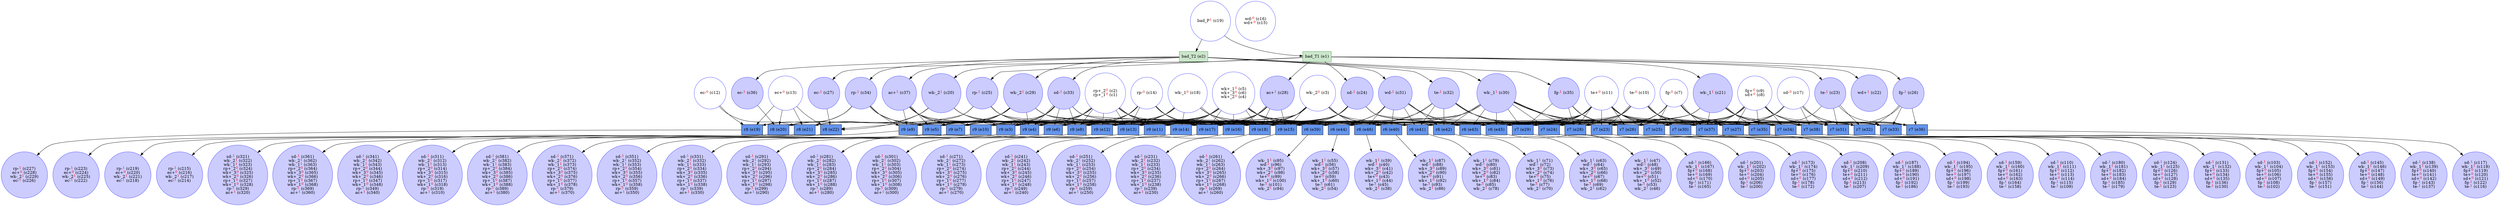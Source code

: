 digraph test {
  c1 -> e3;
  c1 -> e4;
  c1 -> e5;
  c1 -> e6;
  c1 -> e7;
  c1 -> e8;
  c1 -> e9;
  c1 -> e10;
  c1 -> e11;
  c1 -> e12;
  c1 -> e13;
  c1 -> e14;
  c1 -> e15;
  c1 -> e16;
  c1 -> e17;
  c1 -> e18;
  c3 -> e3;
  c3 -> e6;
  c3 -> e8;
  c3 -> e10;
  c3 -> e14;
  c3 -> e15;
  c3 -> e16;
  c3 -> e18;
  c3 -> e40;
  c3 -> e42;
  c3 -> e45;
  c3 -> e46;
  c4 -> e3;
  c4 -> e4;
  c4 -> e5;
  c4 -> e6;
  c4 -> e7;
  c4 -> e8;
  c4 -> e9;
  c4 -> e10;
  c4 -> e11;
  c4 -> e12;
  c4 -> e13;
  c4 -> e14;
  c4 -> e15;
  c4 -> e16;
  c4 -> e17;
  c4 -> e18;
  c4 -> e39;
  c4 -> e40;
  c4 -> e41;
  c4 -> e42;
  c4 -> e43;
  c4 -> e44;
  c4 -> e45;
  c4 -> e46;
  c7 -> e23;
  c7 -> e24;
  c7 -> e25;
  c7 -> e27;
  c7 -> e31;
  c7 -> e35;
  c7 -> e37;
  c7 -> e38;
  c8 -> e23;
  c8 -> e24;
  c8 -> e25;
  c8 -> e26;
  c8 -> e27;
  c8 -> e28;
  c8 -> e29;
  c8 -> e30;
  c8 -> e31;
  c8 -> e32;
  c8 -> e33;
  c8 -> e34;
  c8 -> e35;
  c8 -> e36;
  c8 -> e37;
  c8 -> e38;
  c10 -> e23;
  c10 -> e27;
  c10 -> e28;
  c10 -> e30;
  c10 -> e33;
  c10 -> e34;
  c10 -> e37;
  c10 -> e38;
  c10 -> e40;
  c10 -> e43;
  c10 -> e44;
  c10 -> e45;
  c11 -> e23;
  c11 -> e24;
  c11 -> e25;
  c11 -> e26;
  c11 -> e27;
  c11 -> e28;
  c11 -> e29;
  c11 -> e30;
  c11 -> e31;
  c11 -> e32;
  c11 -> e33;
  c11 -> e34;
  c11 -> e35;
  c11 -> e36;
  c11 -> e37;
  c11 -> e38;
  c11 -> e39;
  c11 -> e40;
  c11 -> e41;
  c11 -> e42;
  c11 -> e43;
  c11 -> e44;
  c11 -> e45;
  c11 -> e46;
  c12 -> e19;
  c12 -> e21;
  c13 -> e19;
  c13 -> e20;
  c13 -> e21;
  c13 -> e22;
  c14 -> e4;
  c14 -> e6;
  c14 -> e7;
  c14 -> e8;
  c14 -> e13;
  c14 -> e15;
  c14 -> e16;
  c14 -> e17;
  c17 -> e25;
  c17 -> e26;
  c17 -> e27;
  c17 -> e30;
  c17 -> e31;
  c17 -> e33;
  c17 -> e36;
  c17 -> e38;
  c18 -> e6;
  c18 -> e7;
  c18 -> e9;
  c18 -> e10;
  c18 -> e12;
  c18 -> e13;
  c18 -> e14;
  c18 -> e16;
  c18 -> e39;
  c18 -> e40;
  c18 -> e44;
  c18 -> e46;
  c19 -> e2;
  c19 -> e1;
  e1 -> c20;
  c20 -> e11;
  c20 -> e12;
  c20 -> e13;
  c20 -> e17;
  c20 -> e21;
  c20 -> e22;
  e1 -> c21;
  c21 -> e11;
  c21 -> e15;
  c21 -> e17;
  c21 -> e18;
  c21 -> e31;
  c21 -> e32;
  c21 -> e33;
  c21 -> e34;
  c21 -> e35;
  c21 -> e36;
  c21 -> e37;
  c21 -> e38;
  e1 -> c22;
  e1 -> c23;
  c23 -> e31;
  c23 -> e32;
  c23 -> e35;
  c23 -> e36;
  e1 -> c24;
  c24 -> e11;
  c24 -> e12;
  c24 -> e13;
  c24 -> e14;
  c24 -> e15;
  c24 -> e16;
  c24 -> e17;
  c24 -> e18;
  c24 -> e32;
  c24 -> e34;
  c24 -> e35;
  c24 -> e37;
  e1 -> c25;
  c25 -> e11;
  c25 -> e12;
  c25 -> e14;
  c25 -> e18;
  c25 -> e21;
  c25 -> e22;
  e1 -> c26;
  c26 -> e32;
  c26 -> e33;
  c26 -> e34;
  c26 -> e36;
  e1 -> c27;
  c27 -> e22;
  e1 -> c28;
  c28 -> e11;
  c28 -> e12;
  c28 -> e13;
  c28 -> e14;
  c28 -> e15;
  c28 -> e16;
  c28 -> e17;
  c28 -> e18;
  e2 -> c29;
  c29 -> e4;
  c29 -> e5;
  c29 -> e7;
  c29 -> e9;
  c29 -> e19;
  c29 -> e20;
  c29 -> e39;
  c29 -> e41;
  c29 -> e43;
  c29 -> e44;
  e2 -> c30;
  c30 -> e3;
  c30 -> e4;
  c30 -> e5;
  c30 -> e8;
  c30 -> e23;
  c30 -> e24;
  c30 -> e25;
  c30 -> e26;
  c30 -> e27;
  c30 -> e28;
  c30 -> e29;
  c30 -> e30;
  c30 -> e41;
  c30 -> e42;
  c30 -> e43;
  c30 -> e45;
  e2 -> c31;
  c31 -> e39;
  c31 -> e40;
  c31 -> e41;
  c31 -> e42;
  c31 -> e43;
  c31 -> e44;
  c31 -> e45;
  c31 -> e46;
  e2 -> c32;
  c32 -> e24;
  c32 -> e25;
  c32 -> e26;
  c32 -> e29;
  c32 -> e39;
  c32 -> e41;
  c32 -> e42;
  c32 -> e46;
  e2 -> c33;
  c33 -> e3;
  c33 -> e4;
  c33 -> e5;
  c33 -> e6;
  c33 -> e7;
  c33 -> e8;
  c33 -> e9;
  c33 -> e10;
  c33 -> e23;
  c33 -> e24;
  c33 -> e28;
  c33 -> e29;
  e2 -> c34;
  c34 -> e3;
  c34 -> e5;
  c34 -> e9;
  c34 -> e10;
  c34 -> e19;
  c34 -> e20;
  e2 -> c35;
  c35 -> e26;
  c35 -> e28;
  c35 -> e29;
  c35 -> e30;
  e2 -> c36;
  c36 -> e20;
  e2 -> c37;
  c37 -> e3;
  c37 -> e4;
  c37 -> e5;
  c37 -> e6;
  c37 -> e7;
  c37 -> e8;
  c37 -> e9;
  c37 -> e10;
  e46 -> c38;
  e45 -> c46;
  e44 -> c54;
  e43 -> c62;
  e42 -> c70;
  e41 -> c78;
  e40 -> c86;
  e39 -> c94;
  e38 -> c102;
  e37 -> c109;
  e36 -> c116;
  e35 -> c123;
  e34 -> c130;
  e33 -> c137;
  e32 -> c144;
  e31 -> c151;
  e30 -> c158;
  e29 -> c165;
  e28 -> c172;
  e27 -> c179;
  e26 -> c186;
  e25 -> c193;
  e24 -> c200;
  e23 -> c207;
  e22 -> c214;
  e21 -> c218;
  e20 -> c222;
  e19 -> c226;
  e18 -> c230;
  e17 -> c240;
  e16 -> c250;
  e15 -> c260;
  e14 -> c270;
  e13 -> c280;
  e12 -> c290;
  e11 -> c300;
  e10 -> c310;
  e9 -> c320;
  e8 -> c330;
  e7 -> c340;
  e6 -> c350;
  e5 -> c360;
  e4 -> c370;
  e3 -> c380;
  c1 [color= "#4040ff"fillcolor="transparent" label= <<FONT COLOR ="black">rp+_2</FONT><FONT COLOR="red"><SUP>0</SUP></FONT><FONT COLOR="black"> (c2)</FONT><BR/><FONT COLOR ="black">rp+_1</FONT><FONT COLOR="red"><SUP>0</SUP></FONT><FONT COLOR="black"> (c1)</FONT>> shape=circle style=filled];
  c3 [color= "#4040ff"fillcolor="transparent" label= <<FONT COLOR ="black">wk-_2</FONT><FONT COLOR="red"><SUP>0</SUP></FONT><FONT COLOR="black"> (c3)</FONT>> shape=circle style=filled];
  c4 [color= "#4040ff"fillcolor="transparent" label= <<FONT COLOR ="black">wk+_1</FONT><FONT COLOR="red"><SUP>0</SUP></FONT><FONT COLOR="black"> (c5)</FONT><BR/><FONT COLOR ="black">wk+_3</FONT><FONT COLOR="red"><SUP>0</SUP></FONT><FONT COLOR="black"> (c6)</FONT><BR/><FONT COLOR ="black">wk+_2</FONT><FONT COLOR="red"><SUP>0</SUP></FONT><FONT COLOR="black"> (c4)</FONT>> shape=circle style=filled];
  c7 [color= "#4040ff"fillcolor="transparent" label= <<FONT COLOR ="black">fg-</FONT><FONT COLOR="red"><SUP>0</SUP></FONT><FONT COLOR="black"> (c7)</FONT>> shape=circle style=filled];
  c8 [color= "#4040ff"fillcolor="transparent" label= <<FONT COLOR ="black">fg+</FONT><FONT COLOR="red"><SUP>0</SUP></FONT><FONT COLOR="black"> (c9)</FONT><BR/><FONT COLOR ="black">sd+</FONT><FONT COLOR="red"><SUP>0</SUP></FONT><FONT COLOR="black"> (c8)</FONT>> shape=circle style=filled];
  c10 [color= "#4040ff"fillcolor="transparent" label= <<FONT COLOR ="black">te-</FONT><FONT COLOR="red"><SUP>0</SUP></FONT><FONT COLOR="black"> (c10)</FONT>> shape=circle style=filled];
  c11 [color= "#4040ff"fillcolor="transparent" label= <<FONT COLOR ="black">te+</FONT><FONT COLOR="red"><SUP>0</SUP></FONT><FONT COLOR="black"> (c11)</FONT>> shape=circle style=filled];
  c12 [color= "#4040ff"fillcolor="transparent" label= <<FONT COLOR ="black">ec-</FONT><FONT COLOR="red"><SUP>0</SUP></FONT><FONT COLOR="black"> (c12)</FONT>> shape=circle style=filled];
  c13 [color= "#4040ff"fillcolor="transparent" label= <<FONT COLOR ="black">ec+</FONT><FONT COLOR="red"><SUP>0</SUP></FONT><FONT COLOR="black"> (c13)</FONT>> shape=circle style=filled];
  c14 [color= "#4040ff"fillcolor="transparent" label= <<FONT COLOR ="black">rp-</FONT><FONT COLOR="red"><SUP>0</SUP></FONT><FONT COLOR="black"> (c14)</FONT>> shape=circle style=filled];
  c15 [color= "#4040ff"fillcolor="transparent" label= <<FONT COLOR ="black">wd-</FONT><FONT COLOR="red"><SUP>0</SUP></FONT><FONT COLOR="black"> (c16)</FONT><BR/><FONT COLOR ="black">wd+</FONT><FONT COLOR="red"><SUP>0</SUP></FONT><FONT COLOR="black"> (c15)</FONT>> shape=circle style=filled];
  c17 [color= "#4040ff"fillcolor="transparent" label= <<FONT COLOR ="black">sd-</FONT><FONT COLOR="red"><SUP>0</SUP></FONT><FONT COLOR="black"> (c17)</FONT>> shape=circle style=filled];
  c18 [color= "#4040ff"fillcolor="transparent" label= <<FONT COLOR ="black">wk-_1</FONT><FONT COLOR="red"><SUP>0</SUP></FONT><FONT COLOR="black"> (c18)</FONT>> shape=circle style=filled];
  c19 [color= "#4040ff"fillcolor="transparent" label= <<FONT COLOR ="black">bad_P</FONT><FONT COLOR="red"><SUP>1</SUP></FONT><FONT COLOR="black"> (c19)</FONT>> shape=circle style=filled];
  c20 [color= "#4040ff"fillcolor="#ccccff" label= <<FONT COLOR ="black">wk-_2</FONT><FONT COLOR="red"><SUP>1</SUP></FONT><FONT COLOR="black"> (c20)</FONT>> shape=circle style=filled];
  c21 [color= "#4040ff"fillcolor="#ccccff" label= <<FONT COLOR ="black">wk-_1</FONT><FONT COLOR="red"><SUP>1</SUP></FONT><FONT COLOR="black"> (c21)</FONT>> shape=circle style=filled];
  c22 [color= "#4040ff"fillcolor="#ccccff" label= <<FONT COLOR ="black">wd+</FONT><FONT COLOR="red"><SUP>1</SUP></FONT><FONT COLOR="black"> (c22)</FONT>> shape=circle style=filled];
  c23 [color= "#4040ff"fillcolor="#ccccff" label= <<FONT COLOR ="black">te-</FONT><FONT COLOR="red"><SUP>1</SUP></FONT><FONT COLOR="black"> (c23)</FONT>> shape=circle style=filled];
  c24 [color= "#4040ff"fillcolor="#ccccff" label= <<FONT COLOR ="black">sd-</FONT><FONT COLOR="red"><SUP>1</SUP></FONT><FONT COLOR="black"> (c24)</FONT>> shape=circle style=filled];
  c25 [color= "#4040ff"fillcolor="#ccccff" label= <<FONT COLOR ="black">rp-</FONT><FONT COLOR="red"><SUP>1</SUP></FONT><FONT COLOR="black"> (c25)</FONT>> shape=circle style=filled];
  c26 [color= "#4040ff"fillcolor="#ccccff" label= <<FONT COLOR ="black">fg-</FONT><FONT COLOR="red"><SUP>1</SUP></FONT><FONT COLOR="black"> (c26)</FONT>> shape=circle style=filled];
  c27 [color= "#4040ff"fillcolor="#ccccff" label= <<FONT COLOR ="black">ec-</FONT><FONT COLOR="red"><SUP>1</SUP></FONT><FONT COLOR="black"> (c27)</FONT>> shape=circle style=filled];
  c28 [color= "#4040ff"fillcolor="#ccccff" label= <<FONT COLOR ="black">ac+</FONT><FONT COLOR="red"><SUP>1</SUP></FONT><FONT COLOR="black"> (c28)</FONT>> shape=circle style=filled];
  c29 [color= "#4040ff"fillcolor="#ccccff" label= <<FONT COLOR ="black">wk-_2</FONT><FONT COLOR="red"><SUP>1</SUP></FONT><FONT COLOR="black"> (c29)</FONT>> shape=circle style=filled];
  c30 [color= "#4040ff"fillcolor="#ccccff" label= <<FONT COLOR ="black">wk-_1</FONT><FONT COLOR="red"><SUP>1</SUP></FONT><FONT COLOR="black"> (c30)</FONT>> shape=circle style=filled];
  c31 [color= "#4040ff"fillcolor="#ccccff" label= <<FONT COLOR ="black">wd-</FONT><FONT COLOR="red"><SUP>1</SUP></FONT><FONT COLOR="black"> (c31)</FONT>> shape=circle style=filled];
  c32 [color= "#4040ff"fillcolor="#ccccff" label= <<FONT COLOR ="black">te-</FONT><FONT COLOR="red"><SUP>1</SUP></FONT><FONT COLOR="black"> (c32)</FONT>> shape=circle style=filled];
  c33 [color= "#4040ff"fillcolor="#ccccff" label= <<FONT COLOR ="black">sd-</FONT><FONT COLOR="red"><SUP>1</SUP></FONT><FONT COLOR="black"> (c33)</FONT>> shape=circle style=filled];
  c34 [color= "#4040ff"fillcolor="#ccccff" label= <<FONT COLOR ="black">rp-</FONT><FONT COLOR="red"><SUP>1</SUP></FONT><FONT COLOR="black"> (c34)</FONT>> shape=circle style=filled];
  c35 [color= "#4040ff"fillcolor="#ccccff" label= <<FONT COLOR ="black">fg-</FONT><FONT COLOR="red"><SUP>1</SUP></FONT><FONT COLOR="black"> (c35)</FONT>> shape=circle style=filled];
  c36 [color= "#4040ff"fillcolor="#ccccff" label= <<FONT COLOR ="black">ec-</FONT><FONT COLOR="red"><SUP>1</SUP></FONT><FONT COLOR="black"> (c36)</FONT>> shape=circle style=filled];
  c37 [color= "#4040ff"fillcolor="#ccccff" label= <<FONT COLOR ="black">ac+</FONT><FONT COLOR="red"><SUP>1</SUP></FONT><FONT COLOR="black"> (c37)</FONT>> shape=circle style=filled];
  c38 [color= "#4040ff"fillcolor="#ccccff" label= <<FONT COLOR ="black">wk-_1</FONT><FONT COLOR="red"><SUP>1</SUP></FONT><FONT COLOR="black"> (c39)</FONT><BR/><FONT COLOR ="black">wd-</FONT><FONT COLOR="red"><SUP>1</SUP></FONT><FONT COLOR="black"> (c40)</FONT><BR/><FONT COLOR ="black">wk+_3</FONT><FONT COLOR="red"><SUP>0</SUP></FONT><FONT COLOR="black"> (c41)</FONT><BR/><FONT COLOR ="black">wk+_2</FONT><FONT COLOR="red"><SUP>0</SUP></FONT><FONT COLOR="black"> (c42)</FONT><BR/><FONT COLOR ="black">te+</FONT><FONT COLOR="red"><SUP>0</SUP></FONT><FONT COLOR="black"> (c43)</FONT><BR/><FONT COLOR ="black">wk+_1</FONT><FONT COLOR="red"><SUP>0</SUP></FONT><FONT COLOR="black"> (c44)</FONT><BR/><FONT COLOR ="black">te-</FONT><FONT COLOR="red"><SUP>1</SUP></FONT><FONT COLOR="black"> (c45)</FONT><BR/><FONT COLOR ="black">wk-_2</FONT><FONT COLOR="red"><SUP>1</SUP></FONT><FONT COLOR="black"> (c38)</FONT>> shape=circle style=filled];
  c46 [color= "#4040ff"fillcolor="#ccccff" label= <<FONT COLOR ="black">wk-_1</FONT><FONT COLOR="red"><SUP>1</SUP></FONT><FONT COLOR="black"> (c47)</FONT><BR/><FONT COLOR ="black">wd-</FONT><FONT COLOR="red"><SUP>1</SUP></FONT><FONT COLOR="black"> (c48)</FONT><BR/><FONT COLOR ="black">wk+_3</FONT><FONT COLOR="red"><SUP>0</SUP></FONT><FONT COLOR="black"> (c49)</FONT><BR/><FONT COLOR ="black">wk+_2</FONT><FONT COLOR="red"><SUP>0</SUP></FONT><FONT COLOR="black"> (c50)</FONT><BR/><FONT COLOR ="black">te+</FONT><FONT COLOR="red"><SUP>0</SUP></FONT><FONT COLOR="black"> (c51)</FONT><BR/><FONT COLOR ="black">wk+_1</FONT><FONT COLOR="red"><SUP>0</SUP></FONT><FONT COLOR="black"> (c52)</FONT><BR/><FONT COLOR ="black">te-</FONT><FONT COLOR="red"><SUP>1</SUP></FONT><FONT COLOR="black"> (c53)</FONT><BR/><FONT COLOR ="black">wk-_2</FONT><FONT COLOR="red"><SUP>1</SUP></FONT><FONT COLOR="black"> (c46)</FONT>> shape=circle style=filled];
  c54 [color= "#4040ff"fillcolor="#ccccff" label= <<FONT COLOR ="black">wk-_1</FONT><FONT COLOR="red"><SUP>1</SUP></FONT><FONT COLOR="black"> (c55)</FONT><BR/><FONT COLOR ="black">wd-</FONT><FONT COLOR="red"><SUP>1</SUP></FONT><FONT COLOR="black"> (c56)</FONT><BR/><FONT COLOR ="black">wk+_3</FONT><FONT COLOR="red"><SUP>0</SUP></FONT><FONT COLOR="black"> (c57)</FONT><BR/><FONT COLOR ="black">wk+_2</FONT><FONT COLOR="red"><SUP>0</SUP></FONT><FONT COLOR="black"> (c58)</FONT><BR/><FONT COLOR ="black">te+</FONT><FONT COLOR="red"><SUP>0</SUP></FONT><FONT COLOR="black"> (c59)</FONT><BR/><FONT COLOR ="black">wk+_1</FONT><FONT COLOR="red"><SUP>0</SUP></FONT><FONT COLOR="black"> (c60)</FONT><BR/><FONT COLOR ="black">te-</FONT><FONT COLOR="red"><SUP>1</SUP></FONT><FONT COLOR="black"> (c61)</FONT><BR/><FONT COLOR ="black">wk-_2</FONT><FONT COLOR="red"><SUP>1</SUP></FONT><FONT COLOR="black"> (c54)</FONT>> shape=circle style=filled];
  c62 [color= "#4040ff"fillcolor="#ccccff" label= <<FONT COLOR ="black">wk-_1</FONT><FONT COLOR="red"><SUP>1</SUP></FONT><FONT COLOR="black"> (c63)</FONT><BR/><FONT COLOR ="black">wd-</FONT><FONT COLOR="red"><SUP>1</SUP></FONT><FONT COLOR="black"> (c64)</FONT><BR/><FONT COLOR ="black">wk+_3</FONT><FONT COLOR="red"><SUP>0</SUP></FONT><FONT COLOR="black"> (c65)</FONT><BR/><FONT COLOR ="black">wk+_2</FONT><FONT COLOR="red"><SUP>0</SUP></FONT><FONT COLOR="black"> (c66)</FONT><BR/><FONT COLOR ="black">te+</FONT><FONT COLOR="red"><SUP>0</SUP></FONT><FONT COLOR="black"> (c67)</FONT><BR/><FONT COLOR ="black">wk+_1</FONT><FONT COLOR="red"><SUP>0</SUP></FONT><FONT COLOR="black"> (c68)</FONT><BR/><FONT COLOR ="black">te-</FONT><FONT COLOR="red"><SUP>1</SUP></FONT><FONT COLOR="black"> (c69)</FONT><BR/><FONT COLOR ="black">wk-_2</FONT><FONT COLOR="red"><SUP>1</SUP></FONT><FONT COLOR="black"> (c62)</FONT>> shape=circle style=filled];
  c70 [color= "#4040ff"fillcolor="#ccccff" label= <<FONT COLOR ="black">wk-_1</FONT><FONT COLOR="red"><SUP>1</SUP></FONT><FONT COLOR="black"> (c71)</FONT><BR/><FONT COLOR ="black">wd-</FONT><FONT COLOR="red"><SUP>1</SUP></FONT><FONT COLOR="black"> (c72)</FONT><BR/><FONT COLOR ="black">wk+_3</FONT><FONT COLOR="red"><SUP>0</SUP></FONT><FONT COLOR="black"> (c73)</FONT><BR/><FONT COLOR ="black">wk+_2</FONT><FONT COLOR="red"><SUP>0</SUP></FONT><FONT COLOR="black"> (c74)</FONT><BR/><FONT COLOR ="black">te+</FONT><FONT COLOR="red"><SUP>0</SUP></FONT><FONT COLOR="black"> (c75)</FONT><BR/><FONT COLOR ="black">wk+_1</FONT><FONT COLOR="red"><SUP>0</SUP></FONT><FONT COLOR="black"> (c76)</FONT><BR/><FONT COLOR ="black">te-</FONT><FONT COLOR="red"><SUP>1</SUP></FONT><FONT COLOR="black"> (c77)</FONT><BR/><FONT COLOR ="black">wk-_2</FONT><FONT COLOR="red"><SUP>1</SUP></FONT><FONT COLOR="black"> (c70)</FONT>> shape=circle style=filled];
  c78 [color= "#4040ff"fillcolor="#ccccff" label= <<FONT COLOR ="black">wk-_1</FONT><FONT COLOR="red"><SUP>1</SUP></FONT><FONT COLOR="black"> (c79)</FONT><BR/><FONT COLOR ="black">wd-</FONT><FONT COLOR="red"><SUP>1</SUP></FONT><FONT COLOR="black"> (c80)</FONT><BR/><FONT COLOR ="black">wk+_3</FONT><FONT COLOR="red"><SUP>0</SUP></FONT><FONT COLOR="black"> (c81)</FONT><BR/><FONT COLOR ="black">wk+_2</FONT><FONT COLOR="red"><SUP>0</SUP></FONT><FONT COLOR="black"> (c82)</FONT><BR/><FONT COLOR ="black">te+</FONT><FONT COLOR="red"><SUP>0</SUP></FONT><FONT COLOR="black"> (c83)</FONT><BR/><FONT COLOR ="black">wk+_1</FONT><FONT COLOR="red"><SUP>0</SUP></FONT><FONT COLOR="black"> (c84)</FONT><BR/><FONT COLOR ="black">te-</FONT><FONT COLOR="red"><SUP>1</SUP></FONT><FONT COLOR="black"> (c85)</FONT><BR/><FONT COLOR ="black">wk-_2</FONT><FONT COLOR="red"><SUP>1</SUP></FONT><FONT COLOR="black"> (c78)</FONT>> shape=circle style=filled];
  c86 [color= "#4040ff"fillcolor="#ccccff" label= <<FONT COLOR ="black">wk-_1</FONT><FONT COLOR="red"><SUP>1</SUP></FONT><FONT COLOR="black"> (c87)</FONT><BR/><FONT COLOR ="black">wd-</FONT><FONT COLOR="red"><SUP>1</SUP></FONT><FONT COLOR="black"> (c88)</FONT><BR/><FONT COLOR ="black">wk+_3</FONT><FONT COLOR="red"><SUP>0</SUP></FONT><FONT COLOR="black"> (c89)</FONT><BR/><FONT COLOR ="black">wk+_2</FONT><FONT COLOR="red"><SUP>0</SUP></FONT><FONT COLOR="black"> (c90)</FONT><BR/><FONT COLOR ="black">te+</FONT><FONT COLOR="red"><SUP>0</SUP></FONT><FONT COLOR="black"> (c91)</FONT><BR/><FONT COLOR ="black">wk+_1</FONT><FONT COLOR="red"><SUP>0</SUP></FONT><FONT COLOR="black"> (c92)</FONT><BR/><FONT COLOR ="black">te-</FONT><FONT COLOR="red"><SUP>1</SUP></FONT><FONT COLOR="black"> (c93)</FONT><BR/><FONT COLOR ="black">wk-_2</FONT><FONT COLOR="red"><SUP>1</SUP></FONT><FONT COLOR="black"> (c86)</FONT>> shape=circle style=filled];
  c94 [color= "#4040ff"fillcolor="#ccccff" label= <<FONT COLOR ="black">wk-_1</FONT><FONT COLOR="red"><SUP>1</SUP></FONT><FONT COLOR="black"> (c95)</FONT><BR/><FONT COLOR ="black">wd-</FONT><FONT COLOR="red"><SUP>1</SUP></FONT><FONT COLOR="black"> (c96)</FONT><BR/><FONT COLOR ="black">wk+_3</FONT><FONT COLOR="red"><SUP>0</SUP></FONT><FONT COLOR="black"> (c97)</FONT><BR/><FONT COLOR ="black">wk+_2</FONT><FONT COLOR="red"><SUP>0</SUP></FONT><FONT COLOR="black"> (c98)</FONT><BR/><FONT COLOR ="black">te+</FONT><FONT COLOR="red"><SUP>0</SUP></FONT><FONT COLOR="black"> (c99)</FONT><BR/><FONT COLOR ="black">wk+_1</FONT><FONT COLOR="red"><SUP>0</SUP></FONT><FONT COLOR="black"> (c100)</FONT><BR/><FONT COLOR ="black">te-</FONT><FONT COLOR="red"><SUP>1</SUP></FONT><FONT COLOR="black"> (c101)</FONT><BR/><FONT COLOR ="black">wk-_2</FONT><FONT COLOR="red"><SUP>1</SUP></FONT><FONT COLOR="black"> (c94)</FONT>> shape=circle style=filled];
  c102 [color= "#4040ff"fillcolor="#ccccff" label= <<FONT COLOR ="black">sd-</FONT><FONT COLOR="red"><SUP>1</SUP></FONT><FONT COLOR="black"> (c103)</FONT><BR/><FONT COLOR ="black">wk-_1</FONT><FONT COLOR="red"><SUP>1</SUP></FONT><FONT COLOR="black"> (c104)</FONT><BR/><FONT COLOR ="black">fg+</FONT><FONT COLOR="red"><SUP>0</SUP></FONT><FONT COLOR="black"> (c105)</FONT><BR/><FONT COLOR ="black">te+</FONT><FONT COLOR="red"><SUP>0</SUP></FONT><FONT COLOR="black"> (c106)</FONT><BR/><FONT COLOR ="black">sd+</FONT><FONT COLOR="red"><SUP>0</SUP></FONT><FONT COLOR="black"> (c107)</FONT><BR/><FONT COLOR ="black">fg-</FONT><FONT COLOR="red"><SUP>1</SUP></FONT><FONT COLOR="black"> (c108)</FONT><BR/><FONT COLOR ="black">te-</FONT><FONT COLOR="red"><SUP>1</SUP></FONT><FONT COLOR="black"> (c102)</FONT>> shape=circle style=filled];
  c109 [color= "#4040ff"fillcolor="#ccccff" label= <<FONT COLOR ="black">sd-</FONT><FONT COLOR="red"><SUP>1</SUP></FONT><FONT COLOR="black"> (c110)</FONT><BR/><FONT COLOR ="black">wk-_1</FONT><FONT COLOR="red"><SUP>1</SUP></FONT><FONT COLOR="black"> (c111)</FONT><BR/><FONT COLOR ="black">fg+</FONT><FONT COLOR="red"><SUP>0</SUP></FONT><FONT COLOR="black"> (c112)</FONT><BR/><FONT COLOR ="black">te+</FONT><FONT COLOR="red"><SUP>0</SUP></FONT><FONT COLOR="black"> (c113)</FONT><BR/><FONT COLOR ="black">sd+</FONT><FONT COLOR="red"><SUP>0</SUP></FONT><FONT COLOR="black"> (c114)</FONT><BR/><FONT COLOR ="black">fg-</FONT><FONT COLOR="red"><SUP>1</SUP></FONT><FONT COLOR="black"> (c115)</FONT><BR/><FONT COLOR ="black">te-</FONT><FONT COLOR="red"><SUP>1</SUP></FONT><FONT COLOR="black"> (c109)</FONT>> shape=circle style=filled];
  c116 [color= "#4040ff"fillcolor="#ccccff" label= <<FONT COLOR ="black">sd-</FONT><FONT COLOR="red"><SUP>1</SUP></FONT><FONT COLOR="black"> (c117)</FONT><BR/><FONT COLOR ="black">wk-_1</FONT><FONT COLOR="red"><SUP>1</SUP></FONT><FONT COLOR="black"> (c118)</FONT><BR/><FONT COLOR ="black">fg+</FONT><FONT COLOR="red"><SUP>0</SUP></FONT><FONT COLOR="black"> (c119)</FONT><BR/><FONT COLOR ="black">te+</FONT><FONT COLOR="red"><SUP>0</SUP></FONT><FONT COLOR="black"> (c120)</FONT><BR/><FONT COLOR ="black">sd+</FONT><FONT COLOR="red"><SUP>0</SUP></FONT><FONT COLOR="black"> (c121)</FONT><BR/><FONT COLOR ="black">fg-</FONT><FONT COLOR="red"><SUP>1</SUP></FONT><FONT COLOR="black"> (c122)</FONT><BR/><FONT COLOR ="black">te-</FONT><FONT COLOR="red"><SUP>1</SUP></FONT><FONT COLOR="black"> (c116)</FONT>> shape=circle style=filled];
  c123 [color= "#4040ff"fillcolor="#ccccff" label= <<FONT COLOR ="black">sd-</FONT><FONT COLOR="red"><SUP>1</SUP></FONT><FONT COLOR="black"> (c124)</FONT><BR/><FONT COLOR ="black">wk-_1</FONT><FONT COLOR="red"><SUP>1</SUP></FONT><FONT COLOR="black"> (c125)</FONT><BR/><FONT COLOR ="black">fg+</FONT><FONT COLOR="red"><SUP>0</SUP></FONT><FONT COLOR="black"> (c126)</FONT><BR/><FONT COLOR ="black">te+</FONT><FONT COLOR="red"><SUP>0</SUP></FONT><FONT COLOR="black"> (c127)</FONT><BR/><FONT COLOR ="black">sd+</FONT><FONT COLOR="red"><SUP>0</SUP></FONT><FONT COLOR="black"> (c128)</FONT><BR/><FONT COLOR ="black">fg-</FONT><FONT COLOR="red"><SUP>1</SUP></FONT><FONT COLOR="black"> (c129)</FONT><BR/><FONT COLOR ="black">te-</FONT><FONT COLOR="red"><SUP>1</SUP></FONT><FONT COLOR="black"> (c123)</FONT>> shape=circle style=filled];
  c130 [color= "#4040ff"fillcolor="#ccccff" label= <<FONT COLOR ="black">sd-</FONT><FONT COLOR="red"><SUP>1</SUP></FONT><FONT COLOR="black"> (c131)</FONT><BR/><FONT COLOR ="black">wk-_1</FONT><FONT COLOR="red"><SUP>1</SUP></FONT><FONT COLOR="black"> (c132)</FONT><BR/><FONT COLOR ="black">fg+</FONT><FONT COLOR="red"><SUP>0</SUP></FONT><FONT COLOR="black"> (c133)</FONT><BR/><FONT COLOR ="black">te+</FONT><FONT COLOR="red"><SUP>0</SUP></FONT><FONT COLOR="black"> (c134)</FONT><BR/><FONT COLOR ="black">sd+</FONT><FONT COLOR="red"><SUP>0</SUP></FONT><FONT COLOR="black"> (c135)</FONT><BR/><FONT COLOR ="black">fg-</FONT><FONT COLOR="red"><SUP>1</SUP></FONT><FONT COLOR="black"> (c136)</FONT><BR/><FONT COLOR ="black">te-</FONT><FONT COLOR="red"><SUP>1</SUP></FONT><FONT COLOR="black"> (c130)</FONT>> shape=circle style=filled];
  c137 [color= "#4040ff"fillcolor="#ccccff" label= <<FONT COLOR ="black">sd-</FONT><FONT COLOR="red"><SUP>1</SUP></FONT><FONT COLOR="black"> (c138)</FONT><BR/><FONT COLOR ="black">wk-_1</FONT><FONT COLOR="red"><SUP>1</SUP></FONT><FONT COLOR="black"> (c139)</FONT><BR/><FONT COLOR ="black">fg+</FONT><FONT COLOR="red"><SUP>0</SUP></FONT><FONT COLOR="black"> (c140)</FONT><BR/><FONT COLOR ="black">te+</FONT><FONT COLOR="red"><SUP>0</SUP></FONT><FONT COLOR="black"> (c141)</FONT><BR/><FONT COLOR ="black">sd+</FONT><FONT COLOR="red"><SUP>0</SUP></FONT><FONT COLOR="black"> (c142)</FONT><BR/><FONT COLOR ="black">fg-</FONT><FONT COLOR="red"><SUP>1</SUP></FONT><FONT COLOR="black"> (c143)</FONT><BR/><FONT COLOR ="black">te-</FONT><FONT COLOR="red"><SUP>1</SUP></FONT><FONT COLOR="black"> (c137)</FONT>> shape=circle style=filled];
  c144 [color= "#4040ff"fillcolor="#ccccff" label= <<FONT COLOR ="black">sd-</FONT><FONT COLOR="red"><SUP>1</SUP></FONT><FONT COLOR="black"> (c145)</FONT><BR/><FONT COLOR ="black">wk-_1</FONT><FONT COLOR="red"><SUP>1</SUP></FONT><FONT COLOR="black"> (c146)</FONT><BR/><FONT COLOR ="black">fg+</FONT><FONT COLOR="red"><SUP>0</SUP></FONT><FONT COLOR="black"> (c147)</FONT><BR/><FONT COLOR ="black">te+</FONT><FONT COLOR="red"><SUP>0</SUP></FONT><FONT COLOR="black"> (c148)</FONT><BR/><FONT COLOR ="black">sd+</FONT><FONT COLOR="red"><SUP>0</SUP></FONT><FONT COLOR="black"> (c149)</FONT><BR/><FONT COLOR ="black">fg-</FONT><FONT COLOR="red"><SUP>1</SUP></FONT><FONT COLOR="black"> (c150)</FONT><BR/><FONT COLOR ="black">te-</FONT><FONT COLOR="red"><SUP>1</SUP></FONT><FONT COLOR="black"> (c144)</FONT>> shape=circle style=filled];
  c151 [color= "#4040ff"fillcolor="#ccccff" label= <<FONT COLOR ="black">sd-</FONT><FONT COLOR="red"><SUP>1</SUP></FONT><FONT COLOR="black"> (c152)</FONT><BR/><FONT COLOR ="black">wk-_1</FONT><FONT COLOR="red"><SUP>1</SUP></FONT><FONT COLOR="black"> (c153)</FONT><BR/><FONT COLOR ="black">fg+</FONT><FONT COLOR="red"><SUP>0</SUP></FONT><FONT COLOR="black"> (c154)</FONT><BR/><FONT COLOR ="black">te+</FONT><FONT COLOR="red"><SUP>0</SUP></FONT><FONT COLOR="black"> (c155)</FONT><BR/><FONT COLOR ="black">sd+</FONT><FONT COLOR="red"><SUP>0</SUP></FONT><FONT COLOR="black"> (c156)</FONT><BR/><FONT COLOR ="black">fg-</FONT><FONT COLOR="red"><SUP>1</SUP></FONT><FONT COLOR="black"> (c157)</FONT><BR/><FONT COLOR ="black">te-</FONT><FONT COLOR="red"><SUP>1</SUP></FONT><FONT COLOR="black"> (c151)</FONT>> shape=circle style=filled];
  c158 [color= "#4040ff"fillcolor="#ccccff" label= <<FONT COLOR ="black">sd-</FONT><FONT COLOR="red"><SUP>1</SUP></FONT><FONT COLOR="black"> (c159)</FONT><BR/><FONT COLOR ="black">wk-_1</FONT><FONT COLOR="red"><SUP>1</SUP></FONT><FONT COLOR="black"> (c160)</FONT><BR/><FONT COLOR ="black">fg+</FONT><FONT COLOR="red"><SUP>0</SUP></FONT><FONT COLOR="black"> (c161)</FONT><BR/><FONT COLOR ="black">te+</FONT><FONT COLOR="red"><SUP>0</SUP></FONT><FONT COLOR="black"> (c162)</FONT><BR/><FONT COLOR ="black">sd+</FONT><FONT COLOR="red"><SUP>0</SUP></FONT><FONT COLOR="black"> (c163)</FONT><BR/><FONT COLOR ="black">fg-</FONT><FONT COLOR="red"><SUP>1</SUP></FONT><FONT COLOR="black"> (c164)</FONT><BR/><FONT COLOR ="black">te-</FONT><FONT COLOR="red"><SUP>1</SUP></FONT><FONT COLOR="black"> (c158)</FONT>> shape=circle style=filled];
  c165 [color= "#4040ff"fillcolor="#ccccff" label= <<FONT COLOR ="black">sd-</FONT><FONT COLOR="red"><SUP>1</SUP></FONT><FONT COLOR="black"> (c166)</FONT><BR/><FONT COLOR ="black">wk-_1</FONT><FONT COLOR="red"><SUP>1</SUP></FONT><FONT COLOR="black"> (c167)</FONT><BR/><FONT COLOR ="black">fg+</FONT><FONT COLOR="red"><SUP>0</SUP></FONT><FONT COLOR="black"> (c168)</FONT><BR/><FONT COLOR ="black">te+</FONT><FONT COLOR="red"><SUP>0</SUP></FONT><FONT COLOR="black"> (c169)</FONT><BR/><FONT COLOR ="black">sd+</FONT><FONT COLOR="red"><SUP>0</SUP></FONT><FONT COLOR="black"> (c170)</FONT><BR/><FONT COLOR ="black">fg-</FONT><FONT COLOR="red"><SUP>1</SUP></FONT><FONT COLOR="black"> (c171)</FONT><BR/><FONT COLOR ="black">te-</FONT><FONT COLOR="red"><SUP>1</SUP></FONT><FONT COLOR="black"> (c165)</FONT>> shape=circle style=filled];
  c172 [color= "#4040ff"fillcolor="#ccccff" label= <<FONT COLOR ="black">sd-</FONT><FONT COLOR="red"><SUP>1</SUP></FONT><FONT COLOR="black"> (c173)</FONT><BR/><FONT COLOR ="black">wk-_1</FONT><FONT COLOR="red"><SUP>1</SUP></FONT><FONT COLOR="black"> (c174)</FONT><BR/><FONT COLOR ="black">fg+</FONT><FONT COLOR="red"><SUP>0</SUP></FONT><FONT COLOR="black"> (c175)</FONT><BR/><FONT COLOR ="black">te+</FONT><FONT COLOR="red"><SUP>0</SUP></FONT><FONT COLOR="black"> (c176)</FONT><BR/><FONT COLOR ="black">sd+</FONT><FONT COLOR="red"><SUP>0</SUP></FONT><FONT COLOR="black"> (c177)</FONT><BR/><FONT COLOR ="black">fg-</FONT><FONT COLOR="red"><SUP>1</SUP></FONT><FONT COLOR="black"> (c178)</FONT><BR/><FONT COLOR ="black">te-</FONT><FONT COLOR="red"><SUP>1</SUP></FONT><FONT COLOR="black"> (c172)</FONT>> shape=circle style=filled];
  c179 [color= "#4040ff"fillcolor="#ccccff" label= <<FONT COLOR ="black">sd-</FONT><FONT COLOR="red"><SUP>1</SUP></FONT><FONT COLOR="black"> (c180)</FONT><BR/><FONT COLOR ="black">wk-_1</FONT><FONT COLOR="red"><SUP>1</SUP></FONT><FONT COLOR="black"> (c181)</FONT><BR/><FONT COLOR ="black">fg+</FONT><FONT COLOR="red"><SUP>0</SUP></FONT><FONT COLOR="black"> (c182)</FONT><BR/><FONT COLOR ="black">te+</FONT><FONT COLOR="red"><SUP>0</SUP></FONT><FONT COLOR="black"> (c183)</FONT><BR/><FONT COLOR ="black">sd+</FONT><FONT COLOR="red"><SUP>0</SUP></FONT><FONT COLOR="black"> (c184)</FONT><BR/><FONT COLOR ="black">fg-</FONT><FONT COLOR="red"><SUP>1</SUP></FONT><FONT COLOR="black"> (c185)</FONT><BR/><FONT COLOR ="black">te-</FONT><FONT COLOR="red"><SUP>1</SUP></FONT><FONT COLOR="black"> (c179)</FONT>> shape=circle style=filled];
  c186 [color= "#4040ff"fillcolor="#ccccff" label= <<FONT COLOR ="black">sd-</FONT><FONT COLOR="red"><SUP>1</SUP></FONT><FONT COLOR="black"> (c187)</FONT><BR/><FONT COLOR ="black">wk-_1</FONT><FONT COLOR="red"><SUP>1</SUP></FONT><FONT COLOR="black"> (c188)</FONT><BR/><FONT COLOR ="black">fg+</FONT><FONT COLOR="red"><SUP>0</SUP></FONT><FONT COLOR="black"> (c189)</FONT><BR/><FONT COLOR ="black">te+</FONT><FONT COLOR="red"><SUP>0</SUP></FONT><FONT COLOR="black"> (c190)</FONT><BR/><FONT COLOR ="black">sd+</FONT><FONT COLOR="red"><SUP>0</SUP></FONT><FONT COLOR="black"> (c191)</FONT><BR/><FONT COLOR ="black">fg-</FONT><FONT COLOR="red"><SUP>1</SUP></FONT><FONT COLOR="black"> (c192)</FONT><BR/><FONT COLOR ="black">te-</FONT><FONT COLOR="red"><SUP>1</SUP></FONT><FONT COLOR="black"> (c186)</FONT>> shape=circle style=filled];
  c193 [color= "#4040ff"fillcolor="#ccccff" label= <<FONT COLOR ="black">sd-</FONT><FONT COLOR="red"><SUP>1</SUP></FONT><FONT COLOR="black"> (c194)</FONT><BR/><FONT COLOR ="black">wk-_1</FONT><FONT COLOR="red"><SUP>1</SUP></FONT><FONT COLOR="black"> (c195)</FONT><BR/><FONT COLOR ="black">fg+</FONT><FONT COLOR="red"><SUP>0</SUP></FONT><FONT COLOR="black"> (c196)</FONT><BR/><FONT COLOR ="black">te+</FONT><FONT COLOR="red"><SUP>0</SUP></FONT><FONT COLOR="black"> (c197)</FONT><BR/><FONT COLOR ="black">sd+</FONT><FONT COLOR="red"><SUP>0</SUP></FONT><FONT COLOR="black"> (c198)</FONT><BR/><FONT COLOR ="black">fg-</FONT><FONT COLOR="red"><SUP>1</SUP></FONT><FONT COLOR="black"> (c199)</FONT><BR/><FONT COLOR ="black">te-</FONT><FONT COLOR="red"><SUP>1</SUP></FONT><FONT COLOR="black"> (c193)</FONT>> shape=circle style=filled];
  c200 [color= "#4040ff"fillcolor="#ccccff" label= <<FONT COLOR ="black">sd-</FONT><FONT COLOR="red"><SUP>1</SUP></FONT><FONT COLOR="black"> (c201)</FONT><BR/><FONT COLOR ="black">wk-_1</FONT><FONT COLOR="red"><SUP>1</SUP></FONT><FONT COLOR="black"> (c202)</FONT><BR/><FONT COLOR ="black">fg+</FONT><FONT COLOR="red"><SUP>0</SUP></FONT><FONT COLOR="black"> (c203)</FONT><BR/><FONT COLOR ="black">te+</FONT><FONT COLOR="red"><SUP>0</SUP></FONT><FONT COLOR="black"> (c204)</FONT><BR/><FONT COLOR ="black">sd+</FONT><FONT COLOR="red"><SUP>0</SUP></FONT><FONT COLOR="black"> (c205)</FONT><BR/><FONT COLOR ="black">fg-</FONT><FONT COLOR="red"><SUP>1</SUP></FONT><FONT COLOR="black"> (c206)</FONT><BR/><FONT COLOR ="black">te-</FONT><FONT COLOR="red"><SUP>1</SUP></FONT><FONT COLOR="black"> (c200)</FONT>> shape=circle style=filled];
  c207 [color= "#4040ff"fillcolor="#ccccff" label= <<FONT COLOR ="black">sd-</FONT><FONT COLOR="red"><SUP>1</SUP></FONT><FONT COLOR="black"> (c208)</FONT><BR/><FONT COLOR ="black">wk-_1</FONT><FONT COLOR="red"><SUP>1</SUP></FONT><FONT COLOR="black"> (c209)</FONT><BR/><FONT COLOR ="black">fg+</FONT><FONT COLOR="red"><SUP>0</SUP></FONT><FONT COLOR="black"> (c210)</FONT><BR/><FONT COLOR ="black">te+</FONT><FONT COLOR="red"><SUP>0</SUP></FONT><FONT COLOR="black"> (c211)</FONT><BR/><FONT COLOR ="black">sd+</FONT><FONT COLOR="red"><SUP>0</SUP></FONT><FONT COLOR="black"> (c212)</FONT><BR/><FONT COLOR ="black">fg-</FONT><FONT COLOR="red"><SUP>1</SUP></FONT><FONT COLOR="black"> (c213)</FONT><BR/><FONT COLOR ="black">te-</FONT><FONT COLOR="red"><SUP>1</SUP></FONT><FONT COLOR="black"> (c207)</FONT>> shape=circle style=filled];
  c214 [color= "#4040ff"fillcolor="#ccccff" label= <<FONT COLOR ="black">rp-</FONT><FONT COLOR="red"><SUP>1</SUP></FONT><FONT COLOR="black"> (c215)</FONT><BR/><FONT COLOR ="black">ec+</FONT><FONT COLOR="red"><SUP>0</SUP></FONT><FONT COLOR="black"> (c216)</FONT><BR/><FONT COLOR ="black">wk-_2</FONT><FONT COLOR="red"><SUP>1</SUP></FONT><FONT COLOR="black"> (c217)</FONT><BR/><FONT COLOR ="black">ec-</FONT><FONT COLOR="red"><SUP>1</SUP></FONT><FONT COLOR="black"> (c214)</FONT>> shape=circle style=filled];
  c218 [color= "#4040ff"fillcolor="#ccccff" label= <<FONT COLOR ="black">rp-</FONT><FONT COLOR="red"><SUP>1</SUP></FONT><FONT COLOR="black"> (c219)</FONT><BR/><FONT COLOR ="black">ec+</FONT><FONT COLOR="red"><SUP>0</SUP></FONT><FONT COLOR="black"> (c220)</FONT><BR/><FONT COLOR ="black">wk-_2</FONT><FONT COLOR="red"><SUP>1</SUP></FONT><FONT COLOR="black"> (c221)</FONT><BR/><FONT COLOR ="black">ec-</FONT><FONT COLOR="red"><SUP>1</SUP></FONT><FONT COLOR="black"> (c218)</FONT>> shape=circle style=filled];
  c222 [color= "#4040ff"fillcolor="#ccccff" label= <<FONT COLOR ="black">rp-</FONT><FONT COLOR="red"><SUP>1</SUP></FONT><FONT COLOR="black"> (c223)</FONT><BR/><FONT COLOR ="black">ec+</FONT><FONT COLOR="red"><SUP>0</SUP></FONT><FONT COLOR="black"> (c224)</FONT><BR/><FONT COLOR ="black">wk-_2</FONT><FONT COLOR="red"><SUP>1</SUP></FONT><FONT COLOR="black"> (c225)</FONT><BR/><FONT COLOR ="black">ec-</FONT><FONT COLOR="red"><SUP>1</SUP></FONT><FONT COLOR="black"> (c222)</FONT>> shape=circle style=filled];
  c226 [color= "#4040ff"fillcolor="#ccccff" label= <<FONT COLOR ="black">rp-</FONT><FONT COLOR="red"><SUP>1</SUP></FONT><FONT COLOR="black"> (c227)</FONT><BR/><FONT COLOR ="black">ec+</FONT><FONT COLOR="red"><SUP>0</SUP></FONT><FONT COLOR="black"> (c228)</FONT><BR/><FONT COLOR ="black">wk-_2</FONT><FONT COLOR="red"><SUP>1</SUP></FONT><FONT COLOR="black"> (c229)</FONT><BR/><FONT COLOR ="black">ec-</FONT><FONT COLOR="red"><SUP>1</SUP></FONT><FONT COLOR="black"> (c226)</FONT>> shape=circle style=filled];
  c230 [color= "#4040ff"fillcolor="#ccccff" label= <<FONT COLOR ="black">sd-</FONT><FONT COLOR="red"><SUP>1</SUP></FONT><FONT COLOR="black"> (c231)</FONT><BR/><FONT COLOR ="black">wk-_2</FONT><FONT COLOR="red"><SUP>1</SUP></FONT><FONT COLOR="black"> (c232)</FONT><BR/><FONT COLOR ="black">wk-_1</FONT><FONT COLOR="red"><SUP>1</SUP></FONT><FONT COLOR="black"> (c233)</FONT><BR/><FONT COLOR ="black">rp+_2</FONT><FONT COLOR="red"><SUP>0</SUP></FONT><FONT COLOR="black"> (c234)</FONT><BR/><FONT COLOR ="black">wk+_3</FONT><FONT COLOR="red"><SUP>0</SUP></FONT><FONT COLOR="black"> (c235)</FONT><BR/><FONT COLOR ="black">wk+_2</FONT><FONT COLOR="red"><SUP>0</SUP></FONT><FONT COLOR="black"> (c236)</FONT><BR/><FONT COLOR ="black">rp+_1</FONT><FONT COLOR="red"><SUP>0</SUP></FONT><FONT COLOR="black"> (c237)</FONT><BR/><FONT COLOR ="black">wk+_1</FONT><FONT COLOR="red"><SUP>0</SUP></FONT><FONT COLOR="black"> (c238)</FONT><BR/><FONT COLOR ="black">rp-</FONT><FONT COLOR="red"><SUP>1</SUP></FONT><FONT COLOR="black"> (c239)</FONT><BR/><FONT COLOR ="black">ac+</FONT><FONT COLOR="red"><SUP>1</SUP></FONT><FONT COLOR="black"> (c230)</FONT>> shape=circle style=filled];
  c240 [color= "#4040ff"fillcolor="#ccccff" label= <<FONT COLOR ="black">sd-</FONT><FONT COLOR="red"><SUP>1</SUP></FONT><FONT COLOR="black"> (c241)</FONT><BR/><FONT COLOR ="black">wk-_2</FONT><FONT COLOR="red"><SUP>1</SUP></FONT><FONT COLOR="black"> (c242)</FONT><BR/><FONT COLOR ="black">wk-_1</FONT><FONT COLOR="red"><SUP>1</SUP></FONT><FONT COLOR="black"> (c243)</FONT><BR/><FONT COLOR ="black">rp+_2</FONT><FONT COLOR="red"><SUP>0</SUP></FONT><FONT COLOR="black"> (c244)</FONT><BR/><FONT COLOR ="black">wk+_3</FONT><FONT COLOR="red"><SUP>0</SUP></FONT><FONT COLOR="black"> (c245)</FONT><BR/><FONT COLOR ="black">wk+_2</FONT><FONT COLOR="red"><SUP>0</SUP></FONT><FONT COLOR="black"> (c246)</FONT><BR/><FONT COLOR ="black">rp+_1</FONT><FONT COLOR="red"><SUP>0</SUP></FONT><FONT COLOR="black"> (c247)</FONT><BR/><FONT COLOR ="black">wk+_1</FONT><FONT COLOR="red"><SUP>0</SUP></FONT><FONT COLOR="black"> (c248)</FONT><BR/><FONT COLOR ="black">rp-</FONT><FONT COLOR="red"><SUP>1</SUP></FONT><FONT COLOR="black"> (c249)</FONT><BR/><FONT COLOR ="black">ac+</FONT><FONT COLOR="red"><SUP>1</SUP></FONT><FONT COLOR="black"> (c240)</FONT>> shape=circle style=filled];
  c250 [color= "#4040ff"fillcolor="#ccccff" label= <<FONT COLOR ="black">sd-</FONT><FONT COLOR="red"><SUP>1</SUP></FONT><FONT COLOR="black"> (c251)</FONT><BR/><FONT COLOR ="black">wk-_2</FONT><FONT COLOR="red"><SUP>1</SUP></FONT><FONT COLOR="black"> (c252)</FONT><BR/><FONT COLOR ="black">wk-_1</FONT><FONT COLOR="red"><SUP>1</SUP></FONT><FONT COLOR="black"> (c253)</FONT><BR/><FONT COLOR ="black">rp+_2</FONT><FONT COLOR="red"><SUP>0</SUP></FONT><FONT COLOR="black"> (c254)</FONT><BR/><FONT COLOR ="black">wk+_3</FONT><FONT COLOR="red"><SUP>0</SUP></FONT><FONT COLOR="black"> (c255)</FONT><BR/><FONT COLOR ="black">wk+_2</FONT><FONT COLOR="red"><SUP>0</SUP></FONT><FONT COLOR="black"> (c256)</FONT><BR/><FONT COLOR ="black">rp+_1</FONT><FONT COLOR="red"><SUP>0</SUP></FONT><FONT COLOR="black"> (c257)</FONT><BR/><FONT COLOR ="black">wk+_1</FONT><FONT COLOR="red"><SUP>0</SUP></FONT><FONT COLOR="black"> (c258)</FONT><BR/><FONT COLOR ="black">rp-</FONT><FONT COLOR="red"><SUP>1</SUP></FONT><FONT COLOR="black"> (c259)</FONT><BR/><FONT COLOR ="black">ac+</FONT><FONT COLOR="red"><SUP>1</SUP></FONT><FONT COLOR="black"> (c250)</FONT>> shape=circle style=filled];
  c260 [color= "#4040ff"fillcolor="#ccccff" label= <<FONT COLOR ="black">sd-</FONT><FONT COLOR="red"><SUP>1</SUP></FONT><FONT COLOR="black"> (c261)</FONT><BR/><FONT COLOR ="black">wk-_2</FONT><FONT COLOR="red"><SUP>1</SUP></FONT><FONT COLOR="black"> (c262)</FONT><BR/><FONT COLOR ="black">wk-_1</FONT><FONT COLOR="red"><SUP>1</SUP></FONT><FONT COLOR="black"> (c263)</FONT><BR/><FONT COLOR ="black">rp+_2</FONT><FONT COLOR="red"><SUP>0</SUP></FONT><FONT COLOR="black"> (c264)</FONT><BR/><FONT COLOR ="black">wk+_3</FONT><FONT COLOR="red"><SUP>0</SUP></FONT><FONT COLOR="black"> (c265)</FONT><BR/><FONT COLOR ="black">wk+_2</FONT><FONT COLOR="red"><SUP>0</SUP></FONT><FONT COLOR="black"> (c266)</FONT><BR/><FONT COLOR ="black">rp+_1</FONT><FONT COLOR="red"><SUP>0</SUP></FONT><FONT COLOR="black"> (c267)</FONT><BR/><FONT COLOR ="black">wk+_1</FONT><FONT COLOR="red"><SUP>0</SUP></FONT><FONT COLOR="black"> (c268)</FONT><BR/><FONT COLOR ="black">rp-</FONT><FONT COLOR="red"><SUP>1</SUP></FONT><FONT COLOR="black"> (c269)</FONT><BR/><FONT COLOR ="black">ac+</FONT><FONT COLOR="red"><SUP>1</SUP></FONT><FONT COLOR="black"> (c260)</FONT>> shape=circle style=filled];
  c270 [color= "#4040ff"fillcolor="#ccccff" label= <<FONT COLOR ="black">sd-</FONT><FONT COLOR="red"><SUP>1</SUP></FONT><FONT COLOR="black"> (c271)</FONT><BR/><FONT COLOR ="black">wk-_2</FONT><FONT COLOR="red"><SUP>1</SUP></FONT><FONT COLOR="black"> (c272)</FONT><BR/><FONT COLOR ="black">wk-_1</FONT><FONT COLOR="red"><SUP>1</SUP></FONT><FONT COLOR="black"> (c273)</FONT><BR/><FONT COLOR ="black">rp+_2</FONT><FONT COLOR="red"><SUP>0</SUP></FONT><FONT COLOR="black"> (c274)</FONT><BR/><FONT COLOR ="black">wk+_3</FONT><FONT COLOR="red"><SUP>0</SUP></FONT><FONT COLOR="black"> (c275)</FONT><BR/><FONT COLOR ="black">wk+_2</FONT><FONT COLOR="red"><SUP>0</SUP></FONT><FONT COLOR="black"> (c276)</FONT><BR/><FONT COLOR ="black">rp+_1</FONT><FONT COLOR="red"><SUP>0</SUP></FONT><FONT COLOR="black"> (c277)</FONT><BR/><FONT COLOR ="black">wk+_1</FONT><FONT COLOR="red"><SUP>0</SUP></FONT><FONT COLOR="black"> (c278)</FONT><BR/><FONT COLOR ="black">rp-</FONT><FONT COLOR="red"><SUP>1</SUP></FONT><FONT COLOR="black"> (c279)</FONT><BR/><FONT COLOR ="black">ac+</FONT><FONT COLOR="red"><SUP>1</SUP></FONT><FONT COLOR="black"> (c270)</FONT>> shape=circle style=filled];
  c280 [color= "#4040ff"fillcolor="#ccccff" label= <<FONT COLOR ="black">sd-</FONT><FONT COLOR="red"><SUP>1</SUP></FONT><FONT COLOR="black"> (c281)</FONT><BR/><FONT COLOR ="black">wk-_2</FONT><FONT COLOR="red"><SUP>1</SUP></FONT><FONT COLOR="black"> (c282)</FONT><BR/><FONT COLOR ="black">wk-_1</FONT><FONT COLOR="red"><SUP>1</SUP></FONT><FONT COLOR="black"> (c283)</FONT><BR/><FONT COLOR ="black">rp+_2</FONT><FONT COLOR="red"><SUP>0</SUP></FONT><FONT COLOR="black"> (c284)</FONT><BR/><FONT COLOR ="black">wk+_3</FONT><FONT COLOR="red"><SUP>0</SUP></FONT><FONT COLOR="black"> (c285)</FONT><BR/><FONT COLOR ="black">wk+_2</FONT><FONT COLOR="red"><SUP>0</SUP></FONT><FONT COLOR="black"> (c286)</FONT><BR/><FONT COLOR ="black">rp+_1</FONT><FONT COLOR="red"><SUP>0</SUP></FONT><FONT COLOR="black"> (c287)</FONT><BR/><FONT COLOR ="black">wk+_1</FONT><FONT COLOR="red"><SUP>0</SUP></FONT><FONT COLOR="black"> (c288)</FONT><BR/><FONT COLOR ="black">rp-</FONT><FONT COLOR="red"><SUP>1</SUP></FONT><FONT COLOR="black"> (c289)</FONT><BR/><FONT COLOR ="black">ac+</FONT><FONT COLOR="red"><SUP>1</SUP></FONT><FONT COLOR="black"> (c280)</FONT>> shape=circle style=filled];
  c290 [color= "#4040ff"fillcolor="#ccccff" label= <<FONT COLOR ="black">sd-</FONT><FONT COLOR="red"><SUP>1</SUP></FONT><FONT COLOR="black"> (c291)</FONT><BR/><FONT COLOR ="black">wk-_2</FONT><FONT COLOR="red"><SUP>1</SUP></FONT><FONT COLOR="black"> (c292)</FONT><BR/><FONT COLOR ="black">wk-_1</FONT><FONT COLOR="red"><SUP>1</SUP></FONT><FONT COLOR="black"> (c293)</FONT><BR/><FONT COLOR ="black">rp+_2</FONT><FONT COLOR="red"><SUP>0</SUP></FONT><FONT COLOR="black"> (c294)</FONT><BR/><FONT COLOR ="black">wk+_3</FONT><FONT COLOR="red"><SUP>0</SUP></FONT><FONT COLOR="black"> (c295)</FONT><BR/><FONT COLOR ="black">wk+_2</FONT><FONT COLOR="red"><SUP>0</SUP></FONT><FONT COLOR="black"> (c296)</FONT><BR/><FONT COLOR ="black">rp+_1</FONT><FONT COLOR="red"><SUP>0</SUP></FONT><FONT COLOR="black"> (c297)</FONT><BR/><FONT COLOR ="black">wk+_1</FONT><FONT COLOR="red"><SUP>0</SUP></FONT><FONT COLOR="black"> (c298)</FONT><BR/><FONT COLOR ="black">rp-</FONT><FONT COLOR="red"><SUP>1</SUP></FONT><FONT COLOR="black"> (c299)</FONT><BR/><FONT COLOR ="black">ac+</FONT><FONT COLOR="red"><SUP>1</SUP></FONT><FONT COLOR="black"> (c290)</FONT>> shape=circle style=filled];
  c300 [color= "#4040ff"fillcolor="#ccccff" label= <<FONT COLOR ="black">sd-</FONT><FONT COLOR="red"><SUP>1</SUP></FONT><FONT COLOR="black"> (c301)</FONT><BR/><FONT COLOR ="black">wk-_2</FONT><FONT COLOR="red"><SUP>1</SUP></FONT><FONT COLOR="black"> (c302)</FONT><BR/><FONT COLOR ="black">wk-_1</FONT><FONT COLOR="red"><SUP>1</SUP></FONT><FONT COLOR="black"> (c303)</FONT><BR/><FONT COLOR ="black">rp+_2</FONT><FONT COLOR="red"><SUP>0</SUP></FONT><FONT COLOR="black"> (c304)</FONT><BR/><FONT COLOR ="black">wk+_3</FONT><FONT COLOR="red"><SUP>0</SUP></FONT><FONT COLOR="black"> (c305)</FONT><BR/><FONT COLOR ="black">wk+_2</FONT><FONT COLOR="red"><SUP>0</SUP></FONT><FONT COLOR="black"> (c306)</FONT><BR/><FONT COLOR ="black">rp+_1</FONT><FONT COLOR="red"><SUP>0</SUP></FONT><FONT COLOR="black"> (c307)</FONT><BR/><FONT COLOR ="black">wk+_1</FONT><FONT COLOR="red"><SUP>0</SUP></FONT><FONT COLOR="black"> (c308)</FONT><BR/><FONT COLOR ="black">rp-</FONT><FONT COLOR="red"><SUP>1</SUP></FONT><FONT COLOR="black"> (c309)</FONT><BR/><FONT COLOR ="black">ac+</FONT><FONT COLOR="red"><SUP>1</SUP></FONT><FONT COLOR="black"> (c300)</FONT>> shape=circle style=filled];
  c310 [color= "#4040ff"fillcolor="#ccccff" label= <<FONT COLOR ="black">sd-</FONT><FONT COLOR="red"><SUP>1</SUP></FONT><FONT COLOR="black"> (c311)</FONT><BR/><FONT COLOR ="black">wk-_2</FONT><FONT COLOR="red"><SUP>1</SUP></FONT><FONT COLOR="black"> (c312)</FONT><BR/><FONT COLOR ="black">wk-_1</FONT><FONT COLOR="red"><SUP>1</SUP></FONT><FONT COLOR="black"> (c313)</FONT><BR/><FONT COLOR ="black">rp+_2</FONT><FONT COLOR="red"><SUP>0</SUP></FONT><FONT COLOR="black"> (c314)</FONT><BR/><FONT COLOR ="black">wk+_3</FONT><FONT COLOR="red"><SUP>0</SUP></FONT><FONT COLOR="black"> (c315)</FONT><BR/><FONT COLOR ="black">wk+_2</FONT><FONT COLOR="red"><SUP>0</SUP></FONT><FONT COLOR="black"> (c316)</FONT><BR/><FONT COLOR ="black">rp+_1</FONT><FONT COLOR="red"><SUP>0</SUP></FONT><FONT COLOR="black"> (c317)</FONT><BR/><FONT COLOR ="black">wk+_1</FONT><FONT COLOR="red"><SUP>0</SUP></FONT><FONT COLOR="black"> (c318)</FONT><BR/><FONT COLOR ="black">rp-</FONT><FONT COLOR="red"><SUP>1</SUP></FONT><FONT COLOR="black"> (c319)</FONT><BR/><FONT COLOR ="black">ac+</FONT><FONT COLOR="red"><SUP>1</SUP></FONT><FONT COLOR="black"> (c310)</FONT>> shape=circle style=filled];
  c320 [color= "#4040ff"fillcolor="#ccccff" label= <<FONT COLOR ="black">sd-</FONT><FONT COLOR="red"><SUP>1</SUP></FONT><FONT COLOR="black"> (c321)</FONT><BR/><FONT COLOR ="black">wk-_2</FONT><FONT COLOR="red"><SUP>1</SUP></FONT><FONT COLOR="black"> (c322)</FONT><BR/><FONT COLOR ="black">wk-_1</FONT><FONT COLOR="red"><SUP>1</SUP></FONT><FONT COLOR="black"> (c323)</FONT><BR/><FONT COLOR ="black">rp+_2</FONT><FONT COLOR="red"><SUP>0</SUP></FONT><FONT COLOR="black"> (c324)</FONT><BR/><FONT COLOR ="black">wk+_3</FONT><FONT COLOR="red"><SUP>0</SUP></FONT><FONT COLOR="black"> (c325)</FONT><BR/><FONT COLOR ="black">wk+_2</FONT><FONT COLOR="red"><SUP>0</SUP></FONT><FONT COLOR="black"> (c326)</FONT><BR/><FONT COLOR ="black">rp+_1</FONT><FONT COLOR="red"><SUP>0</SUP></FONT><FONT COLOR="black"> (c327)</FONT><BR/><FONT COLOR ="black">wk+_1</FONT><FONT COLOR="red"><SUP>0</SUP></FONT><FONT COLOR="black"> (c328)</FONT><BR/><FONT COLOR ="black">rp-</FONT><FONT COLOR="red"><SUP>1</SUP></FONT><FONT COLOR="black"> (c329)</FONT><BR/><FONT COLOR ="black">ac+</FONT><FONT COLOR="red"><SUP>1</SUP></FONT><FONT COLOR="black"> (c320)</FONT>> shape=circle style=filled];
  c330 [color= "#4040ff"fillcolor="#ccccff" label= <<FONT COLOR ="black">sd-</FONT><FONT COLOR="red"><SUP>1</SUP></FONT><FONT COLOR="black"> (c331)</FONT><BR/><FONT COLOR ="black">wk-_2</FONT><FONT COLOR="red"><SUP>1</SUP></FONT><FONT COLOR="black"> (c332)</FONT><BR/><FONT COLOR ="black">wk-_1</FONT><FONT COLOR="red"><SUP>1</SUP></FONT><FONT COLOR="black"> (c333)</FONT><BR/><FONT COLOR ="black">rp+_2</FONT><FONT COLOR="red"><SUP>0</SUP></FONT><FONT COLOR="black"> (c334)</FONT><BR/><FONT COLOR ="black">wk+_3</FONT><FONT COLOR="red"><SUP>0</SUP></FONT><FONT COLOR="black"> (c335)</FONT><BR/><FONT COLOR ="black">wk+_2</FONT><FONT COLOR="red"><SUP>0</SUP></FONT><FONT COLOR="black"> (c336)</FONT><BR/><FONT COLOR ="black">rp+_1</FONT><FONT COLOR="red"><SUP>0</SUP></FONT><FONT COLOR="black"> (c337)</FONT><BR/><FONT COLOR ="black">wk+_1</FONT><FONT COLOR="red"><SUP>0</SUP></FONT><FONT COLOR="black"> (c338)</FONT><BR/><FONT COLOR ="black">rp-</FONT><FONT COLOR="red"><SUP>1</SUP></FONT><FONT COLOR="black"> (c339)</FONT><BR/><FONT COLOR ="black">ac+</FONT><FONT COLOR="red"><SUP>1</SUP></FONT><FONT COLOR="black"> (c330)</FONT>> shape=circle style=filled];
  c340 [color= "#4040ff"fillcolor="#ccccff" label= <<FONT COLOR ="black">sd-</FONT><FONT COLOR="red"><SUP>1</SUP></FONT><FONT COLOR="black"> (c341)</FONT><BR/><FONT COLOR ="black">wk-_2</FONT><FONT COLOR="red"><SUP>1</SUP></FONT><FONT COLOR="black"> (c342)</FONT><BR/><FONT COLOR ="black">wk-_1</FONT><FONT COLOR="red"><SUP>1</SUP></FONT><FONT COLOR="black"> (c343)</FONT><BR/><FONT COLOR ="black">rp+_2</FONT><FONT COLOR="red"><SUP>0</SUP></FONT><FONT COLOR="black"> (c344)</FONT><BR/><FONT COLOR ="black">wk+_3</FONT><FONT COLOR="red"><SUP>0</SUP></FONT><FONT COLOR="black"> (c345)</FONT><BR/><FONT COLOR ="black">wk+_2</FONT><FONT COLOR="red"><SUP>0</SUP></FONT><FONT COLOR="black"> (c346)</FONT><BR/><FONT COLOR ="black">rp+_1</FONT><FONT COLOR="red"><SUP>0</SUP></FONT><FONT COLOR="black"> (c347)</FONT><BR/><FONT COLOR ="black">wk+_1</FONT><FONT COLOR="red"><SUP>0</SUP></FONT><FONT COLOR="black"> (c348)</FONT><BR/><FONT COLOR ="black">rp-</FONT><FONT COLOR="red"><SUP>1</SUP></FONT><FONT COLOR="black"> (c349)</FONT><BR/><FONT COLOR ="black">ac+</FONT><FONT COLOR="red"><SUP>1</SUP></FONT><FONT COLOR="black"> (c340)</FONT>> shape=circle style=filled];
  c350 [color= "#4040ff"fillcolor="#ccccff" label= <<FONT COLOR ="black">sd-</FONT><FONT COLOR="red"><SUP>1</SUP></FONT><FONT COLOR="black"> (c351)</FONT><BR/><FONT COLOR ="black">wk-_2</FONT><FONT COLOR="red"><SUP>1</SUP></FONT><FONT COLOR="black"> (c352)</FONT><BR/><FONT COLOR ="black">wk-_1</FONT><FONT COLOR="red"><SUP>1</SUP></FONT><FONT COLOR="black"> (c353)</FONT><BR/><FONT COLOR ="black">rp+_2</FONT><FONT COLOR="red"><SUP>0</SUP></FONT><FONT COLOR="black"> (c354)</FONT><BR/><FONT COLOR ="black">wk+_3</FONT><FONT COLOR="red"><SUP>0</SUP></FONT><FONT COLOR="black"> (c355)</FONT><BR/><FONT COLOR ="black">wk+_2</FONT><FONT COLOR="red"><SUP>0</SUP></FONT><FONT COLOR="black"> (c356)</FONT><BR/><FONT COLOR ="black">rp+_1</FONT><FONT COLOR="red"><SUP>0</SUP></FONT><FONT COLOR="black"> (c357)</FONT><BR/><FONT COLOR ="black">wk+_1</FONT><FONT COLOR="red"><SUP>0</SUP></FONT><FONT COLOR="black"> (c358)</FONT><BR/><FONT COLOR ="black">rp-</FONT><FONT COLOR="red"><SUP>1</SUP></FONT><FONT COLOR="black"> (c359)</FONT><BR/><FONT COLOR ="black">ac+</FONT><FONT COLOR="red"><SUP>1</SUP></FONT><FONT COLOR="black"> (c350)</FONT>> shape=circle style=filled];
  c360 [color= "#4040ff"fillcolor="#ccccff" label= <<FONT COLOR ="black">sd-</FONT><FONT COLOR="red"><SUP>1</SUP></FONT><FONT COLOR="black"> (c361)</FONT><BR/><FONT COLOR ="black">wk-_2</FONT><FONT COLOR="red"><SUP>1</SUP></FONT><FONT COLOR="black"> (c362)</FONT><BR/><FONT COLOR ="black">wk-_1</FONT><FONT COLOR="red"><SUP>1</SUP></FONT><FONT COLOR="black"> (c363)</FONT><BR/><FONT COLOR ="black">rp+_2</FONT><FONT COLOR="red"><SUP>0</SUP></FONT><FONT COLOR="black"> (c364)</FONT><BR/><FONT COLOR ="black">wk+_3</FONT><FONT COLOR="red"><SUP>0</SUP></FONT><FONT COLOR="black"> (c365)</FONT><BR/><FONT COLOR ="black">wk+_2</FONT><FONT COLOR="red"><SUP>0</SUP></FONT><FONT COLOR="black"> (c366)</FONT><BR/><FONT COLOR ="black">rp+_1</FONT><FONT COLOR="red"><SUP>0</SUP></FONT><FONT COLOR="black"> (c367)</FONT><BR/><FONT COLOR ="black">wk+_1</FONT><FONT COLOR="red"><SUP>0</SUP></FONT><FONT COLOR="black"> (c368)</FONT><BR/><FONT COLOR ="black">rp-</FONT><FONT COLOR="red"><SUP>1</SUP></FONT><FONT COLOR="black"> (c369)</FONT><BR/><FONT COLOR ="black">ac+</FONT><FONT COLOR="red"><SUP>1</SUP></FONT><FONT COLOR="black"> (c360)</FONT>> shape=circle style=filled];
  c370 [color= "#4040ff"fillcolor="#ccccff" label= <<FONT COLOR ="black">sd-</FONT><FONT COLOR="red"><SUP>1</SUP></FONT><FONT COLOR="black"> (c371)</FONT><BR/><FONT COLOR ="black">wk-_2</FONT><FONT COLOR="red"><SUP>1</SUP></FONT><FONT COLOR="black"> (c372)</FONT><BR/><FONT COLOR ="black">wk-_1</FONT><FONT COLOR="red"><SUP>1</SUP></FONT><FONT COLOR="black"> (c373)</FONT><BR/><FONT COLOR ="black">rp+_2</FONT><FONT COLOR="red"><SUP>0</SUP></FONT><FONT COLOR="black"> (c374)</FONT><BR/><FONT COLOR ="black">wk+_3</FONT><FONT COLOR="red"><SUP>0</SUP></FONT><FONT COLOR="black"> (c375)</FONT><BR/><FONT COLOR ="black">wk+_2</FONT><FONT COLOR="red"><SUP>0</SUP></FONT><FONT COLOR="black"> (c376)</FONT><BR/><FONT COLOR ="black">rp+_1</FONT><FONT COLOR="red"><SUP>0</SUP></FONT><FONT COLOR="black"> (c377)</FONT><BR/><FONT COLOR ="black">wk+_1</FONT><FONT COLOR="red"><SUP>0</SUP></FONT><FONT COLOR="black"> (c378)</FONT><BR/><FONT COLOR ="black">rp-</FONT><FONT COLOR="red"><SUP>1</SUP></FONT><FONT COLOR="black"> (c379)</FONT><BR/><FONT COLOR ="black">ac+</FONT><FONT COLOR="red"><SUP>1</SUP></FONT><FONT COLOR="black"> (c370)</FONT>> shape=circle style=filled];
  c380 [color= "#4040ff"fillcolor="#ccccff" label= <<FONT COLOR ="black">sd-</FONT><FONT COLOR="red"><SUP>1</SUP></FONT><FONT COLOR="black"> (c381)</FONT><BR/><FONT COLOR ="black">wk-_2</FONT><FONT COLOR="red"><SUP>1</SUP></FONT><FONT COLOR="black"> (c382)</FONT><BR/><FONT COLOR ="black">wk-_1</FONT><FONT COLOR="red"><SUP>1</SUP></FONT><FONT COLOR="black"> (c383)</FONT><BR/><FONT COLOR ="black">rp+_2</FONT><FONT COLOR="red"><SUP>0</SUP></FONT><FONT COLOR="black"> (c384)</FONT><BR/><FONT COLOR ="black">wk+_3</FONT><FONT COLOR="red"><SUP>0</SUP></FONT><FONT COLOR="black"> (c385)</FONT><BR/><FONT COLOR ="black">wk+_2</FONT><FONT COLOR="red"><SUP>0</SUP></FONT><FONT COLOR="black"> (c386)</FONT><BR/><FONT COLOR ="black">rp+_1</FONT><FONT COLOR="red"><SUP>0</SUP></FONT><FONT COLOR="black"> (c387)</FONT><BR/><FONT COLOR ="black">wk+_1</FONT><FONT COLOR="red"><SUP>0</SUP></FONT><FONT COLOR="black"> (c388)</FONT><BR/><FONT COLOR ="black">rp-</FONT><FONT COLOR="red"><SUP>1</SUP></FONT><FONT COLOR="black"> (c389)</FONT><BR/><FONT COLOR ="black">ac+</FONT><FONT COLOR="red"><SUP>1</SUP></FONT><FONT COLOR="black"> (c380)</FONT>> shape=circle style=filled];
  e1 [color="#409f40" fillcolor="#cce6cc" label="bad_T1 (e1)" shape=box style=filled];
  e2 [color="#409f40" fillcolor="#cce6cc" label="bad_T2 (e2)" shape=box style=filled];
  e3 [color=black fillcolor=cornflowerblue label="r9 (e3)" shape=box style=filled];
  e4 [color=black fillcolor=cornflowerblue label="r9 (e4)" shape=box style=filled];
  e5 [color=black fillcolor=cornflowerblue label="r9 (e5)" shape=box style=filled];
  e6 [color=black fillcolor=cornflowerblue label="r9 (e6)" shape=box style=filled];
  e7 [color=black fillcolor=cornflowerblue label="r9 (e7)" shape=box style=filled];
  e8 [color=black fillcolor=cornflowerblue label="r9 (e8)" shape=box style=filled];
  e9 [color=black fillcolor=cornflowerblue label="r9 (e9)" shape=box style=filled];
  e10 [color=black fillcolor=cornflowerblue label="r9 (e10)" shape=box style=filled];
  e11 [color=black fillcolor=cornflowerblue label="r9 (e11)" shape=box style=filled];
  e12 [color=black fillcolor=cornflowerblue label="r9 (e12)" shape=box style=filled];
  e13 [color=black fillcolor=cornflowerblue label="r9 (e13)" shape=box style=filled];
  e14 [color=black fillcolor=cornflowerblue label="r9 (e14)" shape=box style=filled];
  e15 [color=black fillcolor=cornflowerblue label="r9 (e15)" shape=box style=filled];
  e16 [color=black fillcolor=cornflowerblue label="r9 (e16)" shape=box style=filled];
  e17 [color=black fillcolor=cornflowerblue label="r9 (e17)" shape=box style=filled];
  e18 [color=black fillcolor=cornflowerblue label="r9 (e18)" shape=box style=filled];
  e19 [color=black fillcolor=cornflowerblue label="r8 (e19)" shape=box style=filled];
  e20 [color=black fillcolor=cornflowerblue label="r8 (e20)" shape=box style=filled];
  e21 [color=black fillcolor=cornflowerblue label="r8 (e21)" shape=box style=filled];
  e22 [color=black fillcolor=cornflowerblue label="r8 (e22)" shape=box style=filled];
  e23 [color=black fillcolor=cornflowerblue label="r7 (e23)" shape=box style=filled];
  e24 [color=black fillcolor=cornflowerblue label="r7 (e24)" shape=box style=filled];
  e25 [color=black fillcolor=cornflowerblue label="r7 (e25)" shape=box style=filled];
  e26 [color=black fillcolor=cornflowerblue label="r7 (e26)" shape=box style=filled];
  e27 [color=black fillcolor=cornflowerblue label="r7 (e27)" shape=box style=filled];
  e28 [color=black fillcolor=cornflowerblue label="r7 (e28)" shape=box style=filled];
  e29 [color=black fillcolor=cornflowerblue label="r7 (e29)" shape=box style=filled];
  e30 [color=black fillcolor=cornflowerblue label="r7 (e30)" shape=box style=filled];
  e31 [color=black fillcolor=cornflowerblue label="r7 (e31)" shape=box style=filled];
  e32 [color=black fillcolor=cornflowerblue label="r7 (e32)" shape=box style=filled];
  e33 [color=black fillcolor=cornflowerblue label="r7 (e33)" shape=box style=filled];
  e34 [color=black fillcolor=cornflowerblue label="r7 (e34)" shape=box style=filled];
  e35 [color=black fillcolor=cornflowerblue label="r7 (e35)" shape=box style=filled];
  e36 [color=black fillcolor=cornflowerblue label="r7 (e36)" shape=box style=filled];
  e37 [color=black fillcolor=cornflowerblue label="r7 (e37)" shape=box style=filled];
  e38 [color=black fillcolor=cornflowerblue label="r7 (e38)" shape=box style=filled];
  e39 [color=black fillcolor=cornflowerblue label="r6 (e39)" shape=box style=filled];
  e40 [color=black fillcolor=cornflowerblue label="r6 (e40)" shape=box style=filled];
  e41 [color=black fillcolor=cornflowerblue label="r6 (e41)" shape=box style=filled];
  e42 [color=black fillcolor=cornflowerblue label="r6 (e42)" shape=box style=filled];
  e43 [color=black fillcolor=cornflowerblue label="r6 (e43)" shape=box style=filled];
  e44 [color=black fillcolor=cornflowerblue label="r6 (e44)" shape=box style=filled];
  e45 [color=black fillcolor=cornflowerblue label="r6 (e45)" shape=box style=filled];
  e46 [color=black fillcolor=cornflowerblue label="r6 (e46)" shape=box style=filled];
}
